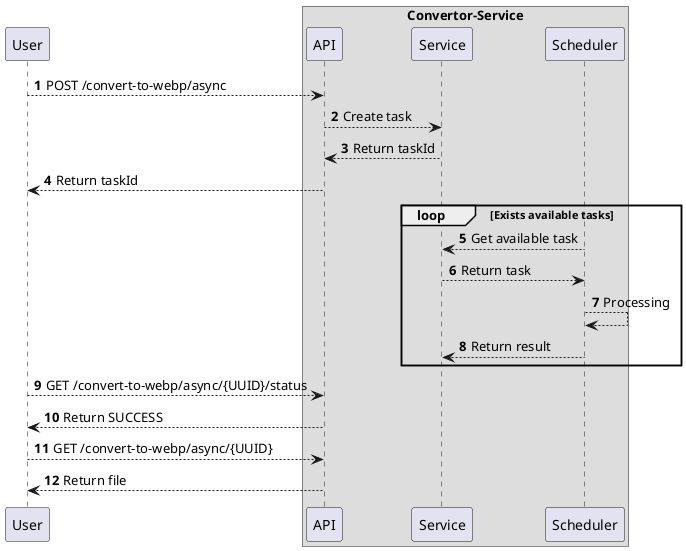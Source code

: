 @startuml

autonumber

User --> API: POST /convert-to-webp/async
API --> Service: Create task
Service --> API: Return taskId
API --> User: Return taskId

loop Exists available tasks
Scheduler --> Service: Get available task
Service --> Scheduler: Return task
Scheduler --> Scheduler: Processing
Scheduler --> Service: Return result
end loop

User --> API: GET /convert-to-webp/async/{UUID}/status
API --> User: Return SUCCESS

User --> API: GET /convert-to-webp/async/{UUID}
API --> User: Return file

box "Convertor-Service"
participant API
participant Service
participant Scheduler
end box

@enduml